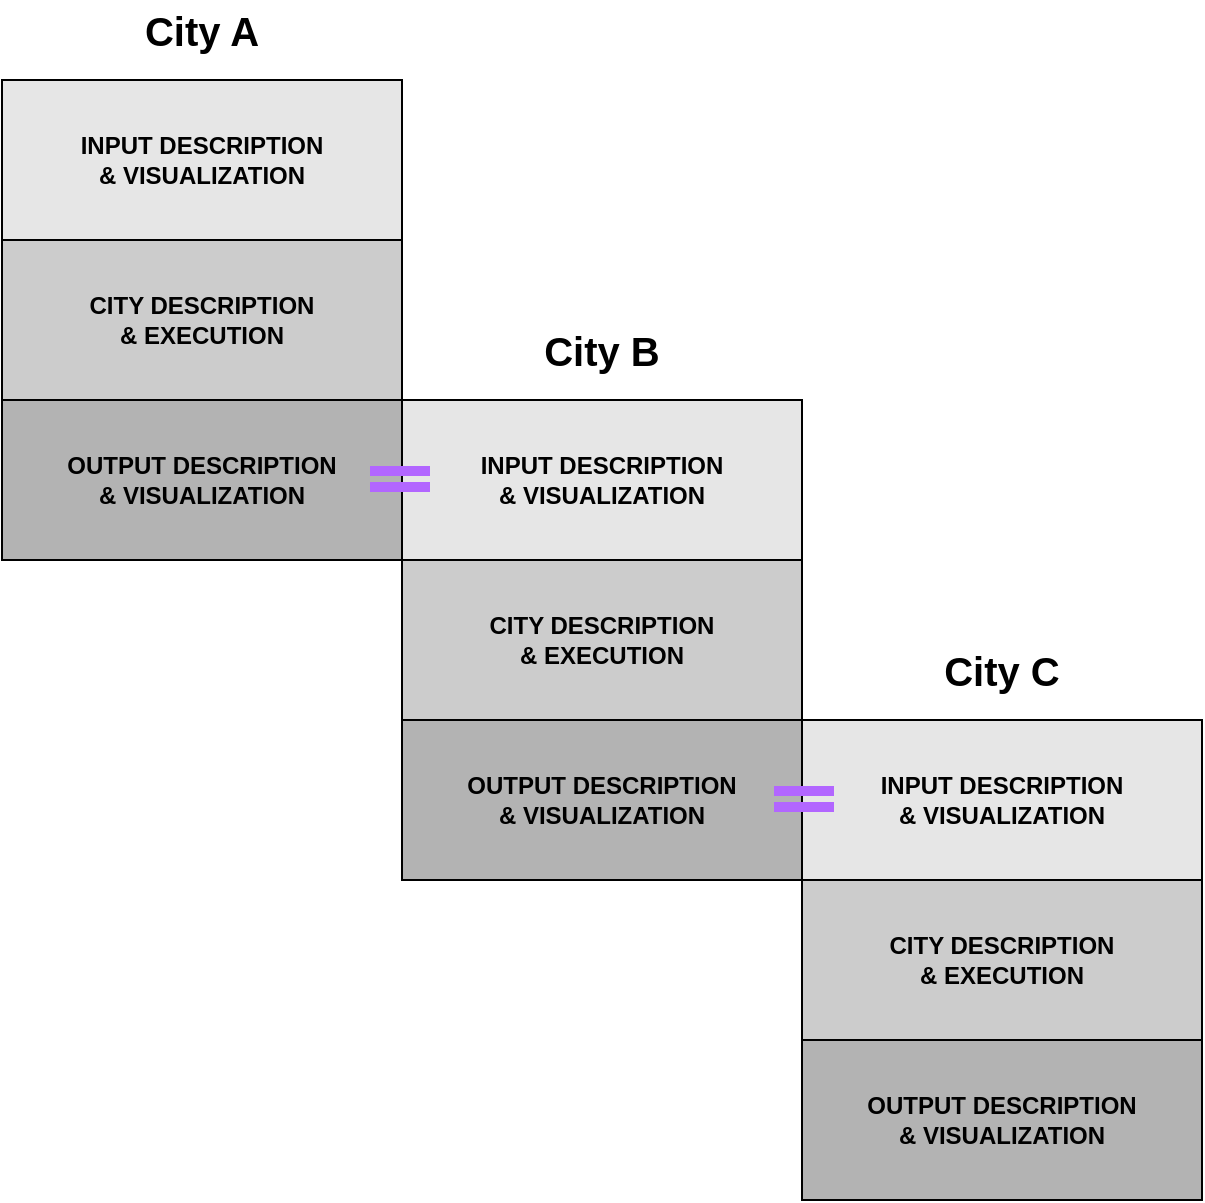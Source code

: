 <mxfile version="22.1.21" type="device">
  <diagram name="Page-1" id="omBFmPg7ndlvOLl94XlJ">
    <mxGraphModel dx="1434" dy="870" grid="1" gridSize="10" guides="1" tooltips="1" connect="1" arrows="1" fold="1" page="1" pageScale="1" pageWidth="850" pageHeight="1100" math="0" shadow="0">
      <root>
        <mxCell id="0" />
        <mxCell id="1" parent="0" />
        <mxCell id="jKk5zvIidYBSF4UWBzuv-1" value="&lt;b&gt;&lt;font color=&quot;#000000&quot;&gt;INPUT DESCRIPTION&lt;br&gt;&amp;amp; VISUALIZATION&lt;/font&gt;&lt;/b&gt;" style="rounded=0;whiteSpace=wrap;html=1;fillColor=#E6E6E6;" vertex="1" parent="1">
          <mxGeometry x="160" y="240" width="200" height="80" as="geometry" />
        </mxCell>
        <mxCell id="jKk5zvIidYBSF4UWBzuv-2" value="&lt;b&gt;&lt;font color=&quot;#000000&quot;&gt;CITY DESCRIPTION&lt;br&gt;&amp;amp; EXECUTION&lt;/font&gt;&lt;/b&gt;" style="rounded=0;whiteSpace=wrap;html=1;fillColor=#CCCCCC;" vertex="1" parent="1">
          <mxGeometry x="160" y="320" width="200" height="80" as="geometry" />
        </mxCell>
        <mxCell id="jKk5zvIidYBSF4UWBzuv-3" value="&lt;b&gt;&lt;font color=&quot;#000000&quot;&gt;OUTPUT DESCRIPTION&lt;br&gt;&amp;amp;&amp;nbsp;VISUALIZATION&lt;/font&gt;&lt;/b&gt;" style="rounded=0;whiteSpace=wrap;html=1;fillColor=#B3B3B3;" vertex="1" parent="1">
          <mxGeometry x="160" y="400" width="200" height="80" as="geometry" />
        </mxCell>
        <mxCell id="jKk5zvIidYBSF4UWBzuv-4" value="&lt;b&gt;&lt;font color=&quot;#000000&quot;&gt;INPUT DESCRIPTION&lt;br&gt;&amp;amp; VISUALIZATION&lt;/font&gt;&lt;/b&gt;" style="rounded=0;whiteSpace=wrap;html=1;fillColor=#E6E6E6;" vertex="1" parent="1">
          <mxGeometry x="360" y="400" width="200" height="80" as="geometry" />
        </mxCell>
        <mxCell id="jKk5zvIidYBSF4UWBzuv-5" value="&lt;b&gt;&lt;font color=&quot;#000000&quot;&gt;CITY DESCRIPTION&lt;br&gt;&amp;amp; EXECUTION&lt;/font&gt;&lt;/b&gt;" style="rounded=0;whiteSpace=wrap;html=1;fillColor=#CCCCCC;" vertex="1" parent="1">
          <mxGeometry x="360" y="480" width="200" height="80" as="geometry" />
        </mxCell>
        <mxCell id="jKk5zvIidYBSF4UWBzuv-6" value="&lt;b&gt;&lt;font color=&quot;#000000&quot;&gt;OUTPUT DESCRIPTION&lt;br&gt;&amp;amp;&amp;nbsp;VISUALIZATION&lt;/font&gt;&lt;/b&gt;" style="rounded=0;whiteSpace=wrap;html=1;fillColor=#B3B3B3;" vertex="1" parent="1">
          <mxGeometry x="360" y="560" width="200" height="80" as="geometry" />
        </mxCell>
        <mxCell id="jKk5zvIidYBSF4UWBzuv-7" value="&lt;b&gt;&lt;font color=&quot;#000000&quot;&gt;INPUT DESCRIPTION&lt;br&gt;&amp;amp; VISUALIZATION&lt;/font&gt;&lt;/b&gt;" style="rounded=0;whiteSpace=wrap;html=1;fillColor=#E6E6E6;" vertex="1" parent="1">
          <mxGeometry x="560" y="560" width="200" height="80" as="geometry" />
        </mxCell>
        <mxCell id="jKk5zvIidYBSF4UWBzuv-8" value="&lt;b&gt;&lt;font color=&quot;#000000&quot;&gt;CITY DESCRIPTION&lt;br&gt;&amp;amp; EXECUTION&lt;/font&gt;&lt;/b&gt;" style="rounded=0;whiteSpace=wrap;html=1;fillColor=#CCCCCC;" vertex="1" parent="1">
          <mxGeometry x="560" y="640" width="200" height="80" as="geometry" />
        </mxCell>
        <mxCell id="jKk5zvIidYBSF4UWBzuv-9" value="&lt;b&gt;&lt;font color=&quot;#000000&quot;&gt;OUTPUT DESCRIPTION&lt;br&gt;&amp;amp;&amp;nbsp;VISUALIZATION&lt;/font&gt;&lt;/b&gt;" style="rounded=0;whiteSpace=wrap;html=1;fillColor=#B3B3B3;" vertex="1" parent="1">
          <mxGeometry x="560" y="720" width="200" height="80" as="geometry" />
        </mxCell>
        <mxCell id="jKk5zvIidYBSF4UWBzuv-10" value="&lt;font color=&quot;#000000&quot; style=&quot;font-size: 20px;&quot;&gt;&lt;b&gt;City A&lt;/b&gt;&lt;/font&gt;" style="text;html=1;strokeColor=none;fillColor=none;align=center;verticalAlign=middle;whiteSpace=wrap;rounded=0;" vertex="1" parent="1">
          <mxGeometry x="200" y="200" width="120" height="30" as="geometry" />
        </mxCell>
        <mxCell id="jKk5zvIidYBSF4UWBzuv-11" value="&lt;font color=&quot;#000000&quot; style=&quot;font-size: 20px;&quot;&gt;&lt;b&gt;City B&lt;/b&gt;&lt;/font&gt;" style="text;html=1;strokeColor=none;fillColor=none;align=center;verticalAlign=middle;whiteSpace=wrap;rounded=0;" vertex="1" parent="1">
          <mxGeometry x="400" y="360" width="120" height="30" as="geometry" />
        </mxCell>
        <mxCell id="jKk5zvIidYBSF4UWBzuv-12" value="&lt;font color=&quot;#000000&quot; style=&quot;font-size: 20px;&quot;&gt;&lt;b&gt;City C&lt;/b&gt;&lt;/font&gt;" style="text;html=1;strokeColor=none;fillColor=none;align=center;verticalAlign=middle;whiteSpace=wrap;rounded=0;" vertex="1" parent="1">
          <mxGeometry x="600" y="520" width="120" height="30" as="geometry" />
        </mxCell>
        <mxCell id="jKk5zvIidYBSF4UWBzuv-16" value="" style="endArrow=classic;html=1;rounded=0;exitX=0.85;exitY=0.5;exitDx=0;exitDy=0;exitPerimeter=0;strokeWidth=5;strokeColor=#B266FF;shape=link;" edge="1" parent="1">
          <mxGeometry width="50" height="50" relative="1" as="geometry">
            <mxPoint x="344" y="439.5" as="sourcePoint" />
            <mxPoint x="374" y="439.5" as="targetPoint" />
          </mxGeometry>
        </mxCell>
        <mxCell id="jKk5zvIidYBSF4UWBzuv-17" value="" style="endArrow=classic;html=1;rounded=0;exitX=0.85;exitY=0.5;exitDx=0;exitDy=0;exitPerimeter=0;strokeWidth=5;strokeColor=#B266FF;shape=link;" edge="1" parent="1">
          <mxGeometry width="50" height="50" relative="1" as="geometry">
            <mxPoint x="546" y="599.5" as="sourcePoint" />
            <mxPoint x="576" y="599.5" as="targetPoint" />
          </mxGeometry>
        </mxCell>
      </root>
    </mxGraphModel>
  </diagram>
</mxfile>
